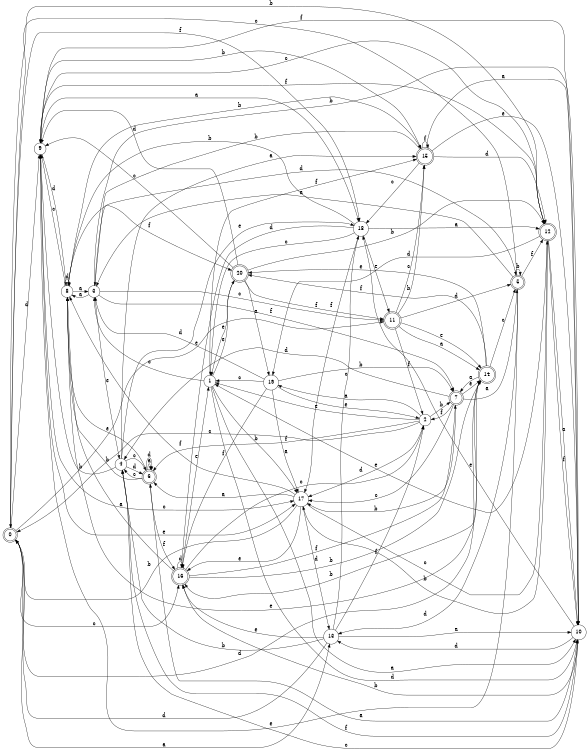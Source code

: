 digraph n17_10 {
__start0 [label="" shape="none"];

rankdir=LR;
size="8,5";

s0 [style="rounded,filled", color="black", fillcolor="white" shape="doublecircle", label="0"];
s1 [style="filled", color="black", fillcolor="white" shape="circle", label="1"];
s2 [style="filled", color="black", fillcolor="white" shape="circle", label="2"];
s3 [style="filled", color="black", fillcolor="white" shape="circle", label="3"];
s4 [style="filled", color="black", fillcolor="white" shape="circle", label="4"];
s5 [style="rounded,filled", color="black", fillcolor="white" shape="doublecircle", label="5"];
s6 [style="rounded,filled", color="black", fillcolor="white" shape="doublecircle", label="6"];
s7 [style="rounded,filled", color="black", fillcolor="white" shape="doublecircle", label="7"];
s8 [style="filled", color="black", fillcolor="white" shape="circle", label="8"];
s9 [style="filled", color="black", fillcolor="white" shape="circle", label="9"];
s10 [style="filled", color="black", fillcolor="white" shape="circle", label="10"];
s11 [style="rounded,filled", color="black", fillcolor="white" shape="doublecircle", label="11"];
s12 [style="rounded,filled", color="black", fillcolor="white" shape="doublecircle", label="12"];
s13 [style="filled", color="black", fillcolor="white" shape="circle", label="13"];
s14 [style="rounded,filled", color="black", fillcolor="white" shape="doublecircle", label="14"];
s15 [style="rounded,filled", color="black", fillcolor="white" shape="doublecircle", label="15"];
s16 [style="rounded,filled", color="black", fillcolor="white" shape="doublecircle", label="16"];
s17 [style="filled", color="black", fillcolor="white" shape="circle", label="17"];
s18 [style="filled", color="black", fillcolor="white" shape="circle", label="18"];
s19 [style="filled", color="black", fillcolor="white" shape="circle", label="19"];
s20 [style="rounded,filled", color="black", fillcolor="white" shape="doublecircle", label="20"];
s0 -> s13 [label="a"];
s0 -> s12 [label="b"];
s0 -> s16 [label="c"];
s0 -> s9 [label="d"];
s0 -> s11 [label="e"];
s0 -> s18 [label="f"];
s1 -> s10 [label="a"];
s1 -> s17 [label="b"];
s1 -> s3 [label="c"];
s1 -> s10 [label="d"];
s1 -> s20 [label="e"];
s1 -> s15 [label="f"];
s2 -> s19 [label="a"];
s2 -> s7 [label="b"];
s2 -> s0 [label="c"];
s2 -> s17 [label="d"];
s2 -> s1 [label="e"];
s2 -> s6 [label="f"];
s3 -> s8 [label="a"];
s3 -> s10 [label="b"];
s3 -> s11 [label="c"];
s3 -> s5 [label="d"];
s3 -> s4 [label="e"];
s3 -> s7 [label="f"];
s4 -> s15 [label="a"];
s4 -> s9 [label="b"];
s4 -> s6 [label="c"];
s4 -> s6 [label="d"];
s4 -> s18 [label="e"];
s4 -> s10 [label="f"];
s5 -> s3 [label="a"];
s5 -> s5 [label="b"];
s5 -> s0 [label="c"];
s5 -> s13 [label="d"];
s5 -> s9 [label="e"];
s5 -> s12 [label="f"];
s6 -> s6 [label="a"];
s6 -> s8 [label="b"];
s6 -> s4 [label="c"];
s6 -> s6 [label="d"];
s6 -> s8 [label="e"];
s6 -> s16 [label="f"];
s7 -> s5 [label="a"];
s7 -> s17 [label="b"];
s7 -> s17 [label="c"];
s7 -> s4 [label="d"];
s7 -> s14 [label="e"];
s7 -> s2 [label="f"];
s8 -> s3 [label="a"];
s8 -> s15 [label="b"];
s8 -> s9 [label="c"];
s8 -> s8 [label="d"];
s8 -> s14 [label="e"];
s8 -> s20 [label="f"];
s9 -> s18 [label="a"];
s9 -> s15 [label="b"];
s9 -> s17 [label="c"];
s9 -> s8 [label="d"];
s9 -> s17 [label="e"];
s9 -> s12 [label="f"];
s10 -> s6 [label="a"];
s10 -> s16 [label="b"];
s10 -> s4 [label="c"];
s10 -> s13 [label="d"];
s10 -> s18 [label="e"];
s10 -> s9 [label="f"];
s11 -> s14 [label="a"];
s11 -> s15 [label="b"];
s11 -> s15 [label="c"];
s11 -> s5 [label="d"];
s11 -> s14 [label="e"];
s11 -> s2 [label="f"];
s12 -> s10 [label="a"];
s12 -> s17 [label="b"];
s12 -> s9 [label="c"];
s12 -> s19 [label="d"];
s12 -> s1 [label="e"];
s12 -> s10 [label="f"];
s13 -> s10 [label="a"];
s13 -> s4 [label="b"];
s13 -> s18 [label="c"];
s13 -> s0 [label="d"];
s13 -> s16 [label="e"];
s13 -> s2 [label="f"];
s14 -> s7 [label="a"];
s14 -> s16 [label="b"];
s14 -> s5 [label="c"];
s14 -> s0 [label="d"];
s14 -> s20 [label="e"];
s14 -> s20 [label="f"];
s15 -> s10 [label="a"];
s15 -> s3 [label="b"];
s15 -> s18 [label="c"];
s15 -> s12 [label="d"];
s15 -> s10 [label="e"];
s15 -> s15 [label="f"];
s16 -> s8 [label="a"];
s16 -> s14 [label="b"];
s16 -> s2 [label="c"];
s16 -> s16 [label="d"];
s16 -> s1 [label="e"];
s16 -> s7 [label="f"];
s17 -> s6 [label="a"];
s17 -> s0 [label="b"];
s17 -> s12 [label="c"];
s17 -> s13 [label="d"];
s17 -> s16 [label="e"];
s17 -> s8 [label="f"];
s18 -> s12 [label="a"];
s18 -> s8 [label="b"];
s18 -> s1 [label="c"];
s18 -> s16 [label="d"];
s18 -> s11 [label="e"];
s18 -> s17 [label="f"];
s19 -> s17 [label="a"];
s19 -> s7 [label="b"];
s19 -> s1 [label="c"];
s19 -> s3 [label="d"];
s19 -> s2 [label="e"];
s19 -> s16 [label="f"];
s20 -> s19 [label="a"];
s20 -> s12 [label="b"];
s20 -> s9 [label="c"];
s20 -> s9 [label="d"];
s20 -> s1 [label="e"];
s20 -> s11 [label="f"];

}
